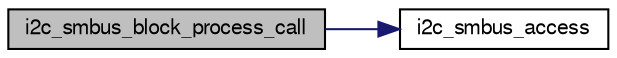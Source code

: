 digraph "i2c_smbus_block_process_call"
{
  edge [fontname="FreeSans",fontsize="10",labelfontname="FreeSans",labelfontsize="10"];
  node [fontname="FreeSans",fontsize="10",shape=record];
  rankdir="LR";
  Node1 [label="i2c_smbus_block_process_call",height=0.2,width=0.4,color="black", fillcolor="grey75", style="filled", fontcolor="black"];
  Node1 -> Node2 [color="midnightblue",fontsize="10",style="solid",fontname="FreeSans"];
  Node2 [label="i2c_smbus_access",height=0.2,width=0.4,color="black", fillcolor="white", style="filled",URL="$i2c__smbus_8h.html#a692ece12f1304be77218167ca15bc3a0"];
}
